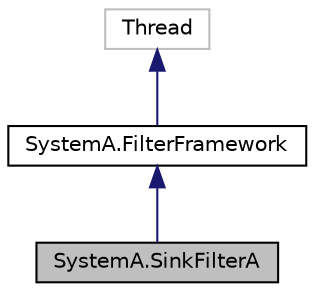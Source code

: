 digraph "SystemA.SinkFilterA"
{
  edge [fontname="Helvetica",fontsize="10",labelfontname="Helvetica",labelfontsize="10"];
  node [fontname="Helvetica",fontsize="10",shape=record];
  Node1 [label="SystemA.SinkFilterA",height=0.2,width=0.4,color="black", fillcolor="grey75", style="filled", fontcolor="black"];
  Node2 -> Node1 [dir="back",color="midnightblue",fontsize="10",style="solid"];
  Node2 [label="SystemA.FilterFramework",height=0.2,width=0.4,color="black", fillcolor="white", style="filled",URL="$class_system_a_1_1_filter_framework.html"];
  Node3 -> Node2 [dir="back",color="midnightblue",fontsize="10",style="solid"];
  Node3 [label="Thread",height=0.2,width=0.4,color="grey75", fillcolor="white", style="filled"];
}
